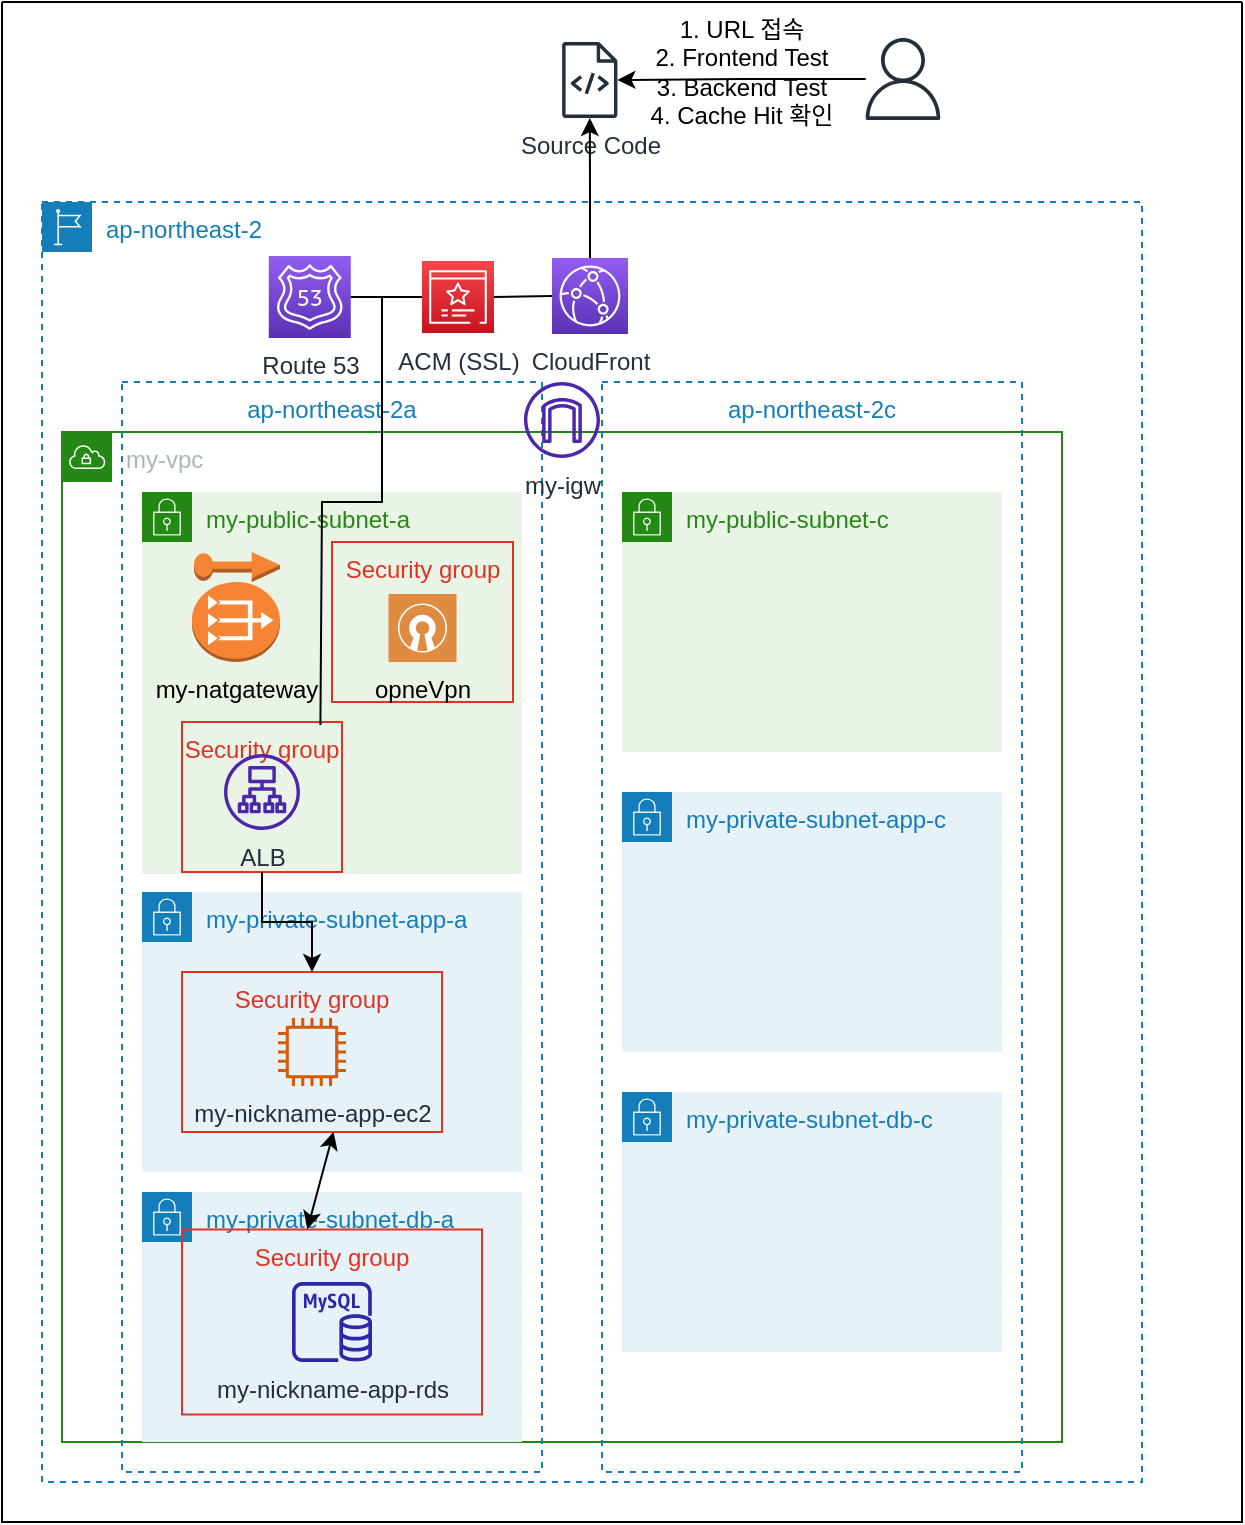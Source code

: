<mxfile version="21.6.6" type="github">
  <diagram name="페이지-1" id="v46Kw6hZMWN8n9hihEqH">
    <mxGraphModel dx="819" dy="898" grid="1" gridSize="10" guides="1" tooltips="1" connect="1" arrows="1" fold="1" page="1" pageScale="1" pageWidth="827" pageHeight="1169" math="0" shadow="0">
      <root>
        <mxCell id="0" />
        <mxCell id="1" parent="0" />
        <mxCell id="Re4XzMObqfCqmsB2IL9Q-99" value="" style="swimlane;startSize=0;" parent="1" vertex="1">
          <mxGeometry x="30" y="30" width="620" height="760" as="geometry" />
        </mxCell>
        <mxCell id="Re4XzMObqfCqmsB2IL9Q-1" value="ap-northeast-2" style="points=[[0,0],[0.25,0],[0.5,0],[0.75,0],[1,0],[1,0.25],[1,0.5],[1,0.75],[1,1],[0.75,1],[0.5,1],[0.25,1],[0,1],[0,0.75],[0,0.5],[0,0.25]];outlineConnect=0;gradientColor=none;html=1;whiteSpace=wrap;fontSize=12;fontStyle=0;container=1;pointerEvents=0;collapsible=0;recursiveResize=0;shape=mxgraph.aws4.group;grIcon=mxgraph.aws4.group_region;strokeColor=#147EBA;fillColor=none;verticalAlign=top;align=left;spacingLeft=30;fontColor=#147EBA;dashed=1;" parent="Re4XzMObqfCqmsB2IL9Q-99" vertex="1">
          <mxGeometry x="20" y="100" width="550" height="640" as="geometry" />
        </mxCell>
        <mxCell id="Re4XzMObqfCqmsB2IL9Q-2" value="my-vpc" style="points=[[0,0],[0.25,0],[0.5,0],[0.75,0],[1,0],[1,0.25],[1,0.5],[1,0.75],[1,1],[0.75,1],[0.5,1],[0.25,1],[0,1],[0,0.75],[0,0.5],[0,0.25]];outlineConnect=0;gradientColor=none;html=1;whiteSpace=wrap;fontSize=12;fontStyle=0;container=1;pointerEvents=0;collapsible=0;recursiveResize=0;shape=mxgraph.aws4.group;grIcon=mxgraph.aws4.group_vpc;strokeColor=#248814;fillColor=none;verticalAlign=top;align=left;spacingLeft=30;fontColor=#AAB7B8;dashed=0;" parent="Re4XzMObqfCqmsB2IL9Q-1" vertex="1">
          <mxGeometry x="10" y="115" width="500" height="505" as="geometry" />
        </mxCell>
        <mxCell id="Re4XzMObqfCqmsB2IL9Q-4" value="ap-northeast-2c" style="fillColor=none;strokeColor=#147EBA;dashed=1;verticalAlign=top;fontStyle=0;fontColor=#147EBA;whiteSpace=wrap;html=1;" parent="Re4XzMObqfCqmsB2IL9Q-2" vertex="1">
          <mxGeometry x="270" y="-25" width="210" height="545" as="geometry" />
        </mxCell>
        <mxCell id="Re4XzMObqfCqmsB2IL9Q-3" value="ap-northeast-2a" style="fillColor=none;strokeColor=#147EBA;dashed=1;verticalAlign=top;fontStyle=0;fontColor=#147EBA;whiteSpace=wrap;html=1;" parent="Re4XzMObqfCqmsB2IL9Q-2" vertex="1">
          <mxGeometry x="30" y="-25" width="210" height="545" as="geometry" />
        </mxCell>
        <mxCell id="Re4XzMObqfCqmsB2IL9Q-5" value="my-public-subnet-a" style="points=[[0,0],[0.25,0],[0.5,0],[0.75,0],[1,0],[1,0.25],[1,0.5],[1,0.75],[1,1],[0.75,1],[0.5,1],[0.25,1],[0,1],[0,0.75],[0,0.5],[0,0.25]];outlineConnect=0;gradientColor=none;html=1;whiteSpace=wrap;fontSize=12;fontStyle=0;container=1;pointerEvents=0;collapsible=0;recursiveResize=0;shape=mxgraph.aws4.group;grIcon=mxgraph.aws4.group_security_group;grStroke=0;strokeColor=#248814;fillColor=#E9F3E6;verticalAlign=top;align=left;spacingLeft=30;fontColor=#248814;dashed=0;" parent="Re4XzMObqfCqmsB2IL9Q-2" vertex="1">
          <mxGeometry x="40" y="30" width="190" height="191" as="geometry" />
        </mxCell>
        <mxCell id="Re4XzMObqfCqmsB2IL9Q-92" value="Security group" style="fillColor=none;strokeColor=#DD3522;verticalAlign=top;fontStyle=0;fontColor=#DD3522;whiteSpace=wrap;html=1;" parent="Re4XzMObqfCqmsB2IL9Q-5" vertex="1">
          <mxGeometry x="95" y="25" width="90.5" height="80" as="geometry" />
        </mxCell>
        <mxCell id="Re4XzMObqfCqmsB2IL9Q-91" value="opneVpn" style="sketch=0;pointerEvents=1;shadow=0;dashed=0;html=1;strokeColor=none;fillColor=#DF8C42;labelPosition=center;verticalLabelPosition=bottom;verticalAlign=top;align=center;outlineConnect=0;shape=mxgraph.veeam2.open_vpn;" parent="Re4XzMObqfCqmsB2IL9Q-5" vertex="1">
          <mxGeometry x="123.25" y="51" width="34" height="34" as="geometry" />
        </mxCell>
        <mxCell id="whf_MD7dpo_F-JLpSCtN-28" value="Security group" style="fillColor=none;strokeColor=#DD3522;verticalAlign=top;fontStyle=0;fontColor=#DD3522;whiteSpace=wrap;html=1;" vertex="1" parent="Re4XzMObqfCqmsB2IL9Q-5">
          <mxGeometry x="20" y="115" width="80" height="75" as="geometry" />
        </mxCell>
        <mxCell id="whf_MD7dpo_F-JLpSCtN-2" value="ALB" style="sketch=0;outlineConnect=0;fontColor=#232F3E;gradientColor=none;fillColor=#4D27AA;strokeColor=none;dashed=0;verticalLabelPosition=bottom;verticalAlign=top;align=center;html=1;fontSize=12;fontStyle=0;aspect=fixed;pointerEvents=1;shape=mxgraph.aws4.application_load_balancer;" vertex="1" parent="Re4XzMObqfCqmsB2IL9Q-5">
          <mxGeometry x="41" y="131" width="38" height="38" as="geometry" />
        </mxCell>
        <mxCell id="Re4XzMObqfCqmsB2IL9Q-6" value="my-private-subnet-app-a" style="points=[[0,0],[0.25,0],[0.5,0],[0.75,0],[1,0],[1,0.25],[1,0.5],[1,0.75],[1,1],[0.75,1],[0.5,1],[0.25,1],[0,1],[0,0.75],[0,0.5],[0,0.25]];outlineConnect=0;gradientColor=none;html=1;whiteSpace=wrap;fontSize=12;fontStyle=0;container=1;pointerEvents=0;collapsible=0;recursiveResize=0;shape=mxgraph.aws4.group;grIcon=mxgraph.aws4.group_security_group;grStroke=0;strokeColor=#147EBA;fillColor=#E6F2F8;verticalAlign=top;align=left;spacingLeft=30;fontColor=#147EBA;dashed=0;" parent="Re4XzMObqfCqmsB2IL9Q-2" vertex="1">
          <mxGeometry x="40" y="230" width="190" height="140" as="geometry" />
        </mxCell>
        <mxCell id="whf_MD7dpo_F-JLpSCtN-25" value="Security group" style="fillColor=none;strokeColor=#DD3522;verticalAlign=top;fontStyle=0;fontColor=#DD3522;whiteSpace=wrap;html=1;" vertex="1" parent="Re4XzMObqfCqmsB2IL9Q-6">
          <mxGeometry x="20" y="40" width="130" height="80" as="geometry" />
        </mxCell>
        <mxCell id="whf_MD7dpo_F-JLpSCtN-27" value="my-nickname-app-ec2" style="sketch=0;outlineConnect=0;fontColor=#232F3E;gradientColor=none;fillColor=#D45B07;strokeColor=none;dashed=0;verticalLabelPosition=bottom;verticalAlign=top;align=center;html=1;fontSize=12;fontStyle=0;aspect=fixed;pointerEvents=1;shape=mxgraph.aws4.instance2;" vertex="1" parent="Re4XzMObqfCqmsB2IL9Q-6">
          <mxGeometry x="68" y="63" width="34" height="34" as="geometry" />
        </mxCell>
        <mxCell id="Re4XzMObqfCqmsB2IL9Q-7" value="my-private-subnet-db-a" style="points=[[0,0],[0.25,0],[0.5,0],[0.75,0],[1,0],[1,0.25],[1,0.5],[1,0.75],[1,1],[0.75,1],[0.5,1],[0.25,1],[0,1],[0,0.75],[0,0.5],[0,0.25]];outlineConnect=0;gradientColor=none;html=1;whiteSpace=wrap;fontSize=12;fontStyle=0;container=1;pointerEvents=0;collapsible=0;recursiveResize=0;shape=mxgraph.aws4.group;grIcon=mxgraph.aws4.group_security_group;grStroke=0;strokeColor=#147EBA;fillColor=#E6F2F8;verticalAlign=top;align=left;spacingLeft=30;fontColor=#147EBA;dashed=0;" parent="Re4XzMObqfCqmsB2IL9Q-2" vertex="1">
          <mxGeometry x="40" y="380" width="190" height="125" as="geometry" />
        </mxCell>
        <mxCell id="whf_MD7dpo_F-JLpSCtN-26" value="Security group" style="fillColor=none;strokeColor=#DD3522;verticalAlign=top;fontStyle=0;fontColor=#DD3522;whiteSpace=wrap;html=1;" vertex="1" parent="Re4XzMObqfCqmsB2IL9Q-7">
          <mxGeometry x="20" y="18.75" width="150" height="92.5" as="geometry" />
        </mxCell>
        <mxCell id="Re4XzMObqfCqmsB2IL9Q-8" value="my-public-subnet-c" style="points=[[0,0],[0.25,0],[0.5,0],[0.75,0],[1,0],[1,0.25],[1,0.5],[1,0.75],[1,1],[0.75,1],[0.5,1],[0.25,1],[0,1],[0,0.75],[0,0.5],[0,0.25]];outlineConnect=0;gradientColor=none;html=1;whiteSpace=wrap;fontSize=12;fontStyle=0;container=1;pointerEvents=0;collapsible=0;recursiveResize=0;shape=mxgraph.aws4.group;grIcon=mxgraph.aws4.group_security_group;grStroke=0;strokeColor=#248814;fillColor=#E9F3E6;verticalAlign=top;align=left;spacingLeft=30;fontColor=#248814;dashed=0;" parent="Re4XzMObqfCqmsB2IL9Q-2" vertex="1">
          <mxGeometry x="280" y="30" width="190" height="130" as="geometry" />
        </mxCell>
        <mxCell id="Re4XzMObqfCqmsB2IL9Q-10" value="my-private-subnet-app-c" style="points=[[0,0],[0.25,0],[0.5,0],[0.75,0],[1,0],[1,0.25],[1,0.5],[1,0.75],[1,1],[0.75,1],[0.5,1],[0.25,1],[0,1],[0,0.75],[0,0.5],[0,0.25]];outlineConnect=0;gradientColor=none;html=1;whiteSpace=wrap;fontSize=12;fontStyle=0;container=1;pointerEvents=0;collapsible=0;recursiveResize=0;shape=mxgraph.aws4.group;grIcon=mxgraph.aws4.group_security_group;grStroke=0;strokeColor=#147EBA;fillColor=#E6F2F8;verticalAlign=top;align=left;spacingLeft=30;fontColor=#147EBA;dashed=0;" parent="Re4XzMObqfCqmsB2IL9Q-2" vertex="1">
          <mxGeometry x="280" y="180" width="190" height="130" as="geometry" />
        </mxCell>
        <mxCell id="Re4XzMObqfCqmsB2IL9Q-11" value="my-private-subnet-db-c" style="points=[[0,0],[0.25,0],[0.5,0],[0.75,0],[1,0],[1,0.25],[1,0.5],[1,0.75],[1,1],[0.75,1],[0.5,1],[0.25,1],[0,1],[0,0.75],[0,0.5],[0,0.25]];outlineConnect=0;gradientColor=none;html=1;whiteSpace=wrap;fontSize=12;fontStyle=0;container=1;pointerEvents=0;collapsible=0;recursiveResize=0;shape=mxgraph.aws4.group;grIcon=mxgraph.aws4.group_security_group;grStroke=0;strokeColor=#147EBA;fillColor=#E6F2F8;verticalAlign=top;align=left;spacingLeft=30;fontColor=#147EBA;dashed=0;" parent="Re4XzMObqfCqmsB2IL9Q-2" vertex="1">
          <mxGeometry x="280" y="330" width="190" height="130" as="geometry" />
        </mxCell>
        <mxCell id="Re4XzMObqfCqmsB2IL9Q-90" value="" style="outlineConnect=0;dashed=0;verticalLabelPosition=bottom;verticalAlign=top;align=center;html=1;shape=mxgraph.aws3.elastic_ip;fillColor=#F58534;gradientColor=none;" parent="Re4XzMObqfCqmsB2IL9Q-2" vertex="1">
          <mxGeometry x="66" y="60" width="43" height="15" as="geometry" />
        </mxCell>
        <mxCell id="Re4XzMObqfCqmsB2IL9Q-12" value="my-natgateway" style="outlineConnect=0;dashed=0;verticalLabelPosition=bottom;verticalAlign=top;align=center;html=1;shape=mxgraph.aws3.vpc_nat_gateway;fillColor=#F58534;gradientColor=none;" parent="Re4XzMObqfCqmsB2IL9Q-2" vertex="1">
          <mxGeometry x="65" y="75" width="44" height="40" as="geometry" />
        </mxCell>
        <mxCell id="whf_MD7dpo_F-JLpSCtN-22" value="my-nickname-app-rds" style="sketch=0;outlineConnect=0;fontColor=#232F3E;gradientColor=none;fillColor=#2E27AD;strokeColor=none;dashed=0;verticalLabelPosition=bottom;verticalAlign=top;align=center;html=1;fontSize=12;fontStyle=0;aspect=fixed;pointerEvents=1;shape=mxgraph.aws4.rds_mysql_instance;" vertex="1" parent="Re4XzMObqfCqmsB2IL9Q-2">
          <mxGeometry x="115" y="425" width="40" height="40" as="geometry" />
        </mxCell>
        <mxCell id="whf_MD7dpo_F-JLpSCtN-23" value="" style="endArrow=classic;startArrow=classic;html=1;rounded=0;entryX=0.583;entryY=0.998;entryDx=0;entryDy=0;entryPerimeter=0;exitX=0.418;exitY=-0.002;exitDx=0;exitDy=0;exitPerimeter=0;" edge="1" parent="Re4XzMObqfCqmsB2IL9Q-2" source="whf_MD7dpo_F-JLpSCtN-26" target="whf_MD7dpo_F-JLpSCtN-25">
          <mxGeometry width="50" height="50" relative="1" as="geometry">
            <mxPoint x="130" y="425" as="sourcePoint" />
            <mxPoint x="108" y="360" as="targetPoint" />
          </mxGeometry>
        </mxCell>
        <mxCell id="whf_MD7dpo_F-JLpSCtN-36" style="edgeStyle=orthogonalEdgeStyle;rounded=0;orthogonalLoop=1;jettySize=auto;html=1;" edge="1" parent="Re4XzMObqfCqmsB2IL9Q-2" source="whf_MD7dpo_F-JLpSCtN-28" target="whf_MD7dpo_F-JLpSCtN-25">
          <mxGeometry relative="1" as="geometry" />
        </mxCell>
        <mxCell id="Re4XzMObqfCqmsB2IL9Q-41" value="my-igw" style="sketch=0;outlineConnect=0;fontColor=#232F3E;gradientColor=none;fillColor=#4D27AA;strokeColor=none;dashed=0;verticalLabelPosition=bottom;verticalAlign=top;align=center;html=1;fontSize=12;fontStyle=0;aspect=fixed;pointerEvents=1;shape=mxgraph.aws4.internet_gateway;" parent="Re4XzMObqfCqmsB2IL9Q-1" vertex="1">
          <mxGeometry x="241" y="90" width="38" height="38" as="geometry" />
        </mxCell>
        <mxCell id="whf_MD7dpo_F-JLpSCtN-1" value="Route 53" style="sketch=0;points=[[0,0,0],[0.25,0,0],[0.5,0,0],[0.75,0,0],[1,0,0],[0,1,0],[0.25,1,0],[0.5,1,0],[0.75,1,0],[1,1,0],[0,0.25,0],[0,0.5,0],[0,0.75,0],[1,0.25,0],[1,0.5,0],[1,0.75,0]];outlineConnect=0;fontColor=#232F3E;gradientColor=#945DF2;gradientDirection=north;fillColor=#5A30B5;strokeColor=#ffffff;dashed=0;verticalLabelPosition=bottom;verticalAlign=top;align=center;html=1;fontSize=12;fontStyle=0;aspect=fixed;shape=mxgraph.aws4.resourceIcon;resIcon=mxgraph.aws4.route_53;" vertex="1" parent="Re4XzMObqfCqmsB2IL9Q-1">
          <mxGeometry x="113.39" y="27" width="41" height="41" as="geometry" />
        </mxCell>
        <mxCell id="whf_MD7dpo_F-JLpSCtN-10" value="ACM (SSL)" style="sketch=0;points=[[0,0,0],[0.25,0,0],[0.5,0,0],[0.75,0,0],[1,0,0],[0,1,0],[0.25,1,0],[0.5,1,0],[0.75,1,0],[1,1,0],[0,0.25,0],[0,0.5,0],[0,0.75,0],[1,0.25,0],[1,0.5,0],[1,0.75,0]];outlineConnect=0;fontColor=#232F3E;gradientColor=#F54749;gradientDirection=north;fillColor=#C7131F;strokeColor=#ffffff;dashed=0;verticalLabelPosition=bottom;verticalAlign=top;align=center;html=1;fontSize=12;fontStyle=0;aspect=fixed;shape=mxgraph.aws4.resourceIcon;resIcon=mxgraph.aws4.certificate_manager_3;" vertex="1" parent="Re4XzMObqfCqmsB2IL9Q-1">
          <mxGeometry x="190" y="29.5" width="36" height="36" as="geometry" />
        </mxCell>
        <mxCell id="whf_MD7dpo_F-JLpSCtN-30" value="" style="endArrow=none;html=1;rounded=0;exitX=1;exitY=0.5;exitDx=0;exitDy=0;exitPerimeter=0;entryX=0;entryY=0.5;entryDx=0;entryDy=0;entryPerimeter=0;" edge="1" parent="Re4XzMObqfCqmsB2IL9Q-1" source="whf_MD7dpo_F-JLpSCtN-1" target="whf_MD7dpo_F-JLpSCtN-10">
          <mxGeometry width="50" height="50" relative="1" as="geometry">
            <mxPoint x="270" y="70" as="sourcePoint" />
            <mxPoint x="320" y="20" as="targetPoint" />
          </mxGeometry>
        </mxCell>
        <mxCell id="whf_MD7dpo_F-JLpSCtN-31" value="CloudFront" style="sketch=0;points=[[0,0,0],[0.25,0,0],[0.5,0,0],[0.75,0,0],[1,0,0],[0,1,0],[0.25,1,0],[0.5,1,0],[0.75,1,0],[1,1,0],[0,0.25,0],[0,0.5,0],[0,0.75,0],[1,0.25,0],[1,0.5,0],[1,0.75,0]];outlineConnect=0;fontColor=#232F3E;gradientColor=#945DF2;gradientDirection=north;fillColor=#5A30B5;strokeColor=#ffffff;dashed=0;verticalLabelPosition=bottom;verticalAlign=top;align=center;html=1;fontSize=12;fontStyle=0;aspect=fixed;shape=mxgraph.aws4.resourceIcon;resIcon=mxgraph.aws4.cloudfront;" vertex="1" parent="Re4XzMObqfCqmsB2IL9Q-1">
          <mxGeometry x="255" y="28" width="38" height="38" as="geometry" />
        </mxCell>
        <mxCell id="whf_MD7dpo_F-JLpSCtN-32" value="" style="endArrow=none;html=1;rounded=0;exitX=1;exitY=0.5;exitDx=0;exitDy=0;exitPerimeter=0;entryX=0;entryY=0.5;entryDx=0;entryDy=0;entryPerimeter=0;" edge="1" parent="Re4XzMObqfCqmsB2IL9Q-1" source="whf_MD7dpo_F-JLpSCtN-10" target="whf_MD7dpo_F-JLpSCtN-31">
          <mxGeometry width="50" height="50" relative="1" as="geometry">
            <mxPoint x="164" y="58" as="sourcePoint" />
            <mxPoint x="200" y="58" as="targetPoint" />
          </mxGeometry>
        </mxCell>
        <mxCell id="whf_MD7dpo_F-JLpSCtN-34" value="" style="endArrow=none;html=1;rounded=0;entryX=0.865;entryY=0.02;entryDx=0;entryDy=0;entryPerimeter=0;" edge="1" parent="Re4XzMObqfCqmsB2IL9Q-1" target="whf_MD7dpo_F-JLpSCtN-28">
          <mxGeometry width="50" height="50" relative="1" as="geometry">
            <mxPoint x="170" y="48" as="sourcePoint" />
            <mxPoint x="400" y="20" as="targetPoint" />
            <Array as="points">
              <mxPoint x="170" y="110" />
              <mxPoint x="170" y="150" />
              <mxPoint x="140" y="150" />
            </Array>
          </mxGeometry>
        </mxCell>
        <mxCell id="whf_MD7dpo_F-JLpSCtN-3" value="Source Code" style="sketch=0;outlineConnect=0;fontColor=#232F3E;gradientColor=none;fillColor=#232F3D;strokeColor=none;dashed=0;verticalLabelPosition=bottom;verticalAlign=top;align=center;html=1;fontSize=12;fontStyle=0;aspect=fixed;pointerEvents=1;shape=mxgraph.aws4.source_code;" vertex="1" parent="Re4XzMObqfCqmsB2IL9Q-99">
          <mxGeometry x="280" y="20" width="27.77" height="38" as="geometry" />
        </mxCell>
        <mxCell id="whf_MD7dpo_F-JLpSCtN-5" style="edgeStyle=orthogonalEdgeStyle;rounded=0;orthogonalLoop=1;jettySize=auto;html=1;" edge="1" parent="Re4XzMObqfCqmsB2IL9Q-99" source="whf_MD7dpo_F-JLpSCtN-4" target="whf_MD7dpo_F-JLpSCtN-3">
          <mxGeometry relative="1" as="geometry" />
        </mxCell>
        <mxCell id="whf_MD7dpo_F-JLpSCtN-4" value="" style="sketch=0;outlineConnect=0;fontColor=#232F3E;gradientColor=none;fillColor=#232F3D;strokeColor=none;dashed=0;verticalLabelPosition=bottom;verticalAlign=top;align=center;html=1;fontSize=12;fontStyle=0;aspect=fixed;pointerEvents=1;shape=mxgraph.aws4.user;" vertex="1" parent="Re4XzMObqfCqmsB2IL9Q-99">
          <mxGeometry x="430" y="18" width="41" height="41" as="geometry" />
        </mxCell>
        <mxCell id="whf_MD7dpo_F-JLpSCtN-6" value="1. URL 접속&lt;br&gt;2. Frontend Test&lt;br&gt;3. Backend Test&lt;br&gt;4. Cache Hit 확인" style="text;html=1;strokeColor=none;fillColor=none;align=center;verticalAlign=middle;whiteSpace=wrap;rounded=0;" vertex="1" parent="Re4XzMObqfCqmsB2IL9Q-99">
          <mxGeometry x="320" y="20" width="100" height="30" as="geometry" />
        </mxCell>
        <mxCell id="whf_MD7dpo_F-JLpSCtN-33" style="edgeStyle=orthogonalEdgeStyle;rounded=0;orthogonalLoop=1;jettySize=auto;html=1;" edge="1" parent="Re4XzMObqfCqmsB2IL9Q-99" source="whf_MD7dpo_F-JLpSCtN-31" target="whf_MD7dpo_F-JLpSCtN-3">
          <mxGeometry relative="1" as="geometry" />
        </mxCell>
      </root>
    </mxGraphModel>
  </diagram>
</mxfile>
